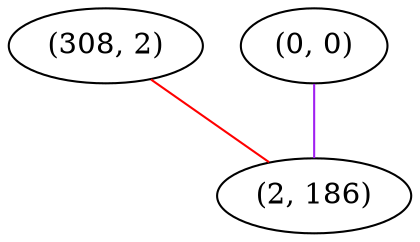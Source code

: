 graph "" {
"(308, 2)";
"(0, 0)";
"(2, 186)";
"(308, 2)" -- "(2, 186)"  [color=red, key=0, weight=1];
"(0, 0)" -- "(2, 186)"  [color=purple, key=0, weight=4];
}
